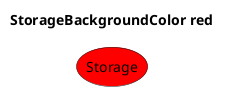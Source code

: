 @startuml
'!include ../../../plantuml-styles/plantuml-ae-skinparam-ex.iuml

skinparam StorageBackgroundColor red

title StorageBackgroundColor red

storage Storage 
@enduml